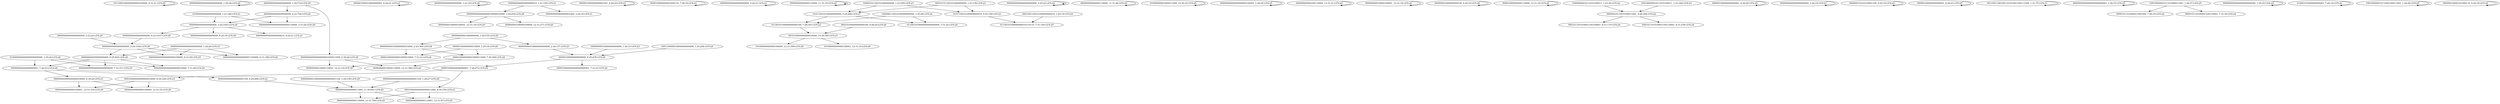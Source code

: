 digraph G {
    "1011000100000000000100000_6-31:21-LEN:25" -> "1011000100000000000100000_6-31:21-LEN:25";
    "000000000000000000000000_1-25:24-LEN:24" -> "000000000000000000000000_1-25:24-LEN:24";
    "0000000000000000001100_8-29:480-LEN:22" -> "00000000000000011000_11-30:691-LEN:20";
    "00000100000000010000_5-25:18-LEN:20" -> "000010000000001000011000_7-30:369-LEN:24";
    "00000100000000010000_5-25:18-LEN:20" -> "000010000000001000010000_7-31:21-LEN:24";
    "000001000010000000001_6-26:21-LEN:21" -> "000001000010000000001_6-26:21-LEN:21";
    "00000000000000000000_3-23:24-LEN:20" -> "00000000000000000000_5-24:1042-LEN:20";
    "00000000010000000000000001100_1-29:199-LEN:29" -> "00000000000000011000_11-30:691-LEN:20";
    "0000000000000000000000001100_1-29:27-LEN:28" -> "00000000000000011000_11-30:691-LEN:20";
    "00000000000000000000_1-21:18-LEN:20" -> "00000000000000000000_1-21:18-LEN:20";
    "00000000000000000000_5-24:1042-LEN:20" -> "00000000000000000001100000_6-31:188-LEN:26";
    "00000000000000000000_5-24:1042-LEN:20" -> "00000000000000000000_6-25:825-LEN:20";
    "00000000000000000000_5-24:1042-LEN:20" -> "0000000000000000000100000_6-31:49-LEN:25";
    "000010000000001000011000_7-30:369-LEN:24" -> "00000000010000110001_12-31:19-LEN:20";
    "000010000000001000011000_7-30:369-LEN:24" -> "00000000010000110000_12-31:380-LEN:20";
    "0000000000000000010000010000_3-30:294-LEN:28" -> "00000000100000100001_12-31:18-LEN:20";
    "0000000000000000010000010000_3-30:294-LEN:28" -> "00000000100000100000_12-31:271-LEN:20";
    "00000000000000000000_6-25:825-LEN:20" -> "00000000000000000001_7-26:512-LEN:20";
    "00000000000000000000_6-25:825-LEN:20" -> "0000000000000000000000000_7-31:311-LEN:25";
    "00000000000000000000_6-25:825-LEN:20" -> "000000000000000000010000_7-31:28-LEN:24";
    "000001000000000001001_6-26:20-LEN:21" -> "000001000000000001001_6-26:20-LEN:21";
    "10000000010000000000000_1-24:33-LEN:23" -> "00000100000000000000_6-25:478-LEN:20";
    "000010000000001000110_7-28:18-LEN:21" -> "000010000000001000110_7-28:18-LEN:21";
    "000000000000000000000_3-24:21-LEN:21" -> "000000000000000000000_3-24:21-LEN:21";
    "00000000000000110000_11-31:19-LEN:20" -> "00000000000000110000_11-31:19-LEN:20";
    "10000101100101000000000_1-23:295-LEN:23" -> "010110010100000000000_5-25:286-LEN:21";
    "10000101100101000000000_1-23:295-LEN:23" -> "010110010100000000010_5-25:159-LEN:21";
    "010110010100000000000_5-25:286-LEN:21" -> "0110010100000000000100_7-28:343-LEN:22";
    "010110010100000000000_5-25:286-LEN:21" -> "011001010000000000000000_7-31:22-LEN:24";
    "0110010100000000000100_7-28:343-LEN:22" -> "001010000000000010000_10-30:385-LEN:21";
    "0000000000000000000000_3-25:22-LEN:22" -> "0000000000000000000000_3-25:22-LEN:22";
    "00000000000000000000000_1-24:26-LEN:23" -> "00000000000000000001100000_6-31:188-LEN:26";
    "00000000000000000000000_1-24:26-LEN:23" -> "00000000000000000000_6-25:825-LEN:20";
    "00000000000000000000000_1-24:26-LEN:23" -> "0000000000000000000100000_6-31:49-LEN:25";
    "00000000000000110000_11-31:26-LEN:20" -> "00000000000000110000_11-31:26-LEN:20";
    "01000000001000011000_10-30:18-LEN:20" -> "01000000001000011000_10-30:18-LEN:20";
    "0000000000000000000100001_1-26:20-LEN:25" -> "0000000000000000000100001_1-26:20-LEN:25";
    "00010100000000000100_9-28:20-LEN:20" -> "001010000000000010000_10-30:385-LEN:21";
    "000100110010100000000010_1-25:19-LEN:24" -> "0110010100000000010110110_7-31:164-LEN:25";
    "00000000000100110000_12-31:21-LEN:20" -> "00000000000100110000_12-31:21-LEN:20";
    "00000000000000000001_7-26:512-LEN:20" -> "0000000000000000001100_8-29:480-LEN:22";
    "00000000000000000001_7-26:512-LEN:20" -> "00000000000000000010000_8-30:29-LEN:23";
    "00000000001000000000_1-20:530-LEN:20" -> "00000000010000000000000_2-24:157-LEN:23";
    "00000000001000000000_1-20:530-LEN:20" -> "000000000100000000010000_2-25:368-LEN:24";
    "00000000000000000000_4-23:1037-LEN:20" -> "00000000000000000000_5-24:1042-LEN:20";
    "00000100000000000000_6-25:478-LEN:20" -> "000010000000000000000001_7-31:21-LEN:24";
    "00000100000000000000_6-25:478-LEN:20" -> "00001000000000000001_7-26:472-LEN:20";
    "010000000000000000000_1-21:360-LEN:21" -> "0000000000000000000000110000_3-31:24-LEN:28";
    "010000000000000000000_1-21:360-LEN:21" -> "00000000000000000000_3-22:1043-LEN:20";
    "00000000000000000000_1-20:710-LEN:20" -> "00000000000000000000_2-21:704-LEN:20";
    "00000000000000000000_1-20:710-LEN:20" -> "00000000000000000001000011000_2-30:26-LEN:29";
    "100110000010000000000000_1-24:294-LEN:24" -> "00000100000000000000_6-25:478-LEN:20";
    "00001000000000000001_7-26:472-LEN:20" -> "00010000000000000011000_8-30:150-LEN:23";
    "00001000000000000001_7-26:472-LEN:20" -> "00010000000000000010000_8-30:329-LEN:23";
    "00000000010000100001_12-31:18-LEN:20" -> "00000000010000100001_12-31:18-LEN:20";
    "00000000000000000000_2-21:704-LEN:20" -> "0000000000000000000000110000_3-31:24-LEN:28";
    "00000000000000000000_2-21:704-LEN:20" -> "00000000000000000000_3-22:1043-LEN:20";
    "00000001000000000100_4-24:18-LEN:20" -> "00000001000000000100_4-24:18-LEN:20";
    "00001000000000110000_12-31:19-LEN:20" -> "00001000000000110000_12-31:19-LEN:20";
    "1000000001011010100011_1-23:30-LEN:22" -> "0000001011010100011001_5-26:394-LEN:22";
    "00000100000000000001_6-26:20-LEN:20" -> "00000100000000000001_6-26:20-LEN:20";
    "00010000000000000011000_8-30:150-LEN:23" -> "00000000000000110001_12-31:47-LEN:20";
    "00010000000000000011000_8-30:150-LEN:23" -> "00000000000000110000_12-31:786-LEN:20";
    "00000000000000000001000011000_2-30:26-LEN:29" -> "00000000010000110001_12-31:19-LEN:20";
    "00000000000000000001000011000_2-30:26-LEN:29" -> "00000000010000110000_12-31:380-LEN:20";
    "00000000000000011000_11-30:691-LEN:20" -> "00000000000000110001_12-31:47-LEN:20";
    "00000000000000011000_11-30:691-LEN:20" -> "00000000000000110000_12-31:786-LEN:20";
    "000000000000000000000_3-24:19-LEN:21" -> "000000000000000000000_3-24:19-LEN:21";
    "00000000010000000000000_2-24:157-LEN:23" -> "00000100000000000000_6-25:478-LEN:20";
    "00000010101010001100_5-25:18-LEN:20" -> "00000010101010001100_5-25:18-LEN:20";
    "00000000000000000010000_8-30:29-LEN:23" -> "00000000000000100000_12-31:35-LEN:20";
    "00000000000000000010000_8-30:29-LEN:23" -> "00000000000000100001_12-31:316-LEN:20";
    "00000100000000000001_6-26:23-LEN:20" -> "00000100000000000001_6-26:23-LEN:20";
    "0011001100100110101001100111000_1-31:75-LEN:31" -> "0011001100100110101001100111000_1-31:75-LEN:31";
    "00010000000000000010000_8-30:329-LEN:23" -> "00000000000000100000_12-31:35-LEN:20";
    "00010000000000000010000_8-30:329-LEN:23" -> "00000000000000100001_12-31:316-LEN:20";
    "00000000000000000000_3-22:1043-LEN:20" -> "00000000000000000000_4-23:1037-LEN:20";
    "00000000000000000000_3-22:1043-LEN:20" -> "00000000000000000000_4-24:18-LEN:20";
    "00000000000000000000_3-22:1043-LEN:20" -> "000000000000000000010_4-24:21-LEN:21";
    "0000000000000000000000001_1-26:33-LEN:25" -> "0000000000000000000000001_1-26:33-LEN:25";
    "0000001011010100011001_5-26:394-LEN:22" -> "000101101010001100100001_8-31:119-LEN:24";
    "0000001011010100011001_5-26:394-LEN:22" -> "000101101010001100110001_8-31:258-LEN:24";
    "10010000001011010100011_1-23:394-LEN:23" -> "0000001011010100011001_5-26:394-LEN:22";
    "000000000000000000010_1-21:330-LEN:21" -> "000000000000000001000_3-24:18-LEN:21";
    "000000000000000000010_1-21:330-LEN:21" -> "0000000000000000010000010000_3-30:294-LEN:28";
    "000000000100000000010000_2-25:368-LEN:24" -> "000010000000001000011000_7-30:369-LEN:24";
    "000000000100000000010000_2-25:368-LEN:24" -> "000010000000001000010000_7-31:21-LEN:24";
    "1001000000101101000011001_1-26:57-LEN:25" -> "0000101101000011001000_7-29:19-LEN:22";
    "1001000000101101000011001_1-26:57-LEN:25" -> "000010110100001100110001_7-31:39-LEN:24";
    "000000000000000000000000_1-25:25-LEN:24" -> "000000000000000000000000_1-25:25-LEN:24";
    "0000000000000000000000_3-25:22-LEN:22" -> "0000000000000000000000_3-25:22-LEN:22";
    "010110010100000000010_5-25:159-LEN:21" -> "0110010100000000010110110_7-31:164-LEN:25";
    "01000101000000000001_7-26:18-LEN:20" -> "01000101000000000001_7-26:18-LEN:20";
    "001010000000000010000_10-30:385-LEN:21" -> "10100000000000100000_12-31:369-LEN:20";
    "001010000000000010000_10-30:385-LEN:21" -> "10100000000000100001_12-31:18-LEN:20";
    "10010000001011000100011001_1-26:28-LEN:26" -> "10010000001011000100011001_1-26:28-LEN:26";
    "00000000000000110000_11-31:19-LEN:20" -> "00000000000000110000_11-31:19-LEN:20";
    "100000110010100000000000_1-25:68-LEN:24" -> "0110010100000000000100_7-28:343-LEN:22";
    "100000110010100000000000_1-25:68-LEN:24" -> "011001010000000000000000_7-31:22-LEN:24";
    "00000010000101000110_5-24:18-LEN:20" -> "00000010000101000110_5-24:18-LEN:20";
    "010000000000000000000000_1-25:26-LEN:24" -> "00000000000000000001_7-26:512-LEN:20";
    "010000000000000000000000_1-25:26-LEN:24" -> "0000000000000000000000000_7-31:311-LEN:25";
    "010000000000000000000000_1-25:26-LEN:24" -> "000000000000000000010000_7-31:28-LEN:24";
    "00010101100101000000000_1-23:156-LEN:23" -> "010110010100000000000_5-25:286-LEN:21";
    "00010101100101000000000_1-23:156-LEN:23" -> "010110010100000000010_5-25:159-LEN:21";
}
